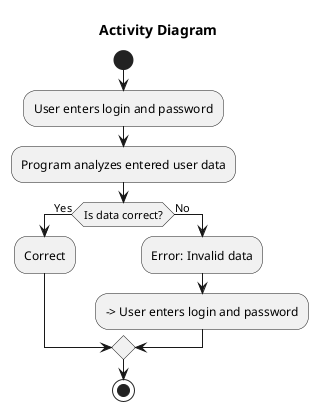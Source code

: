 @startuml
title Activity Diagram 

start
:User enters login and password;
:Program analyzes entered user data;
if (Is data correct?) then (Yes)
  :Correct;
else (No)
  :Error: Invalid data;
  --> User enters login and password
endif
stop

@enduml
